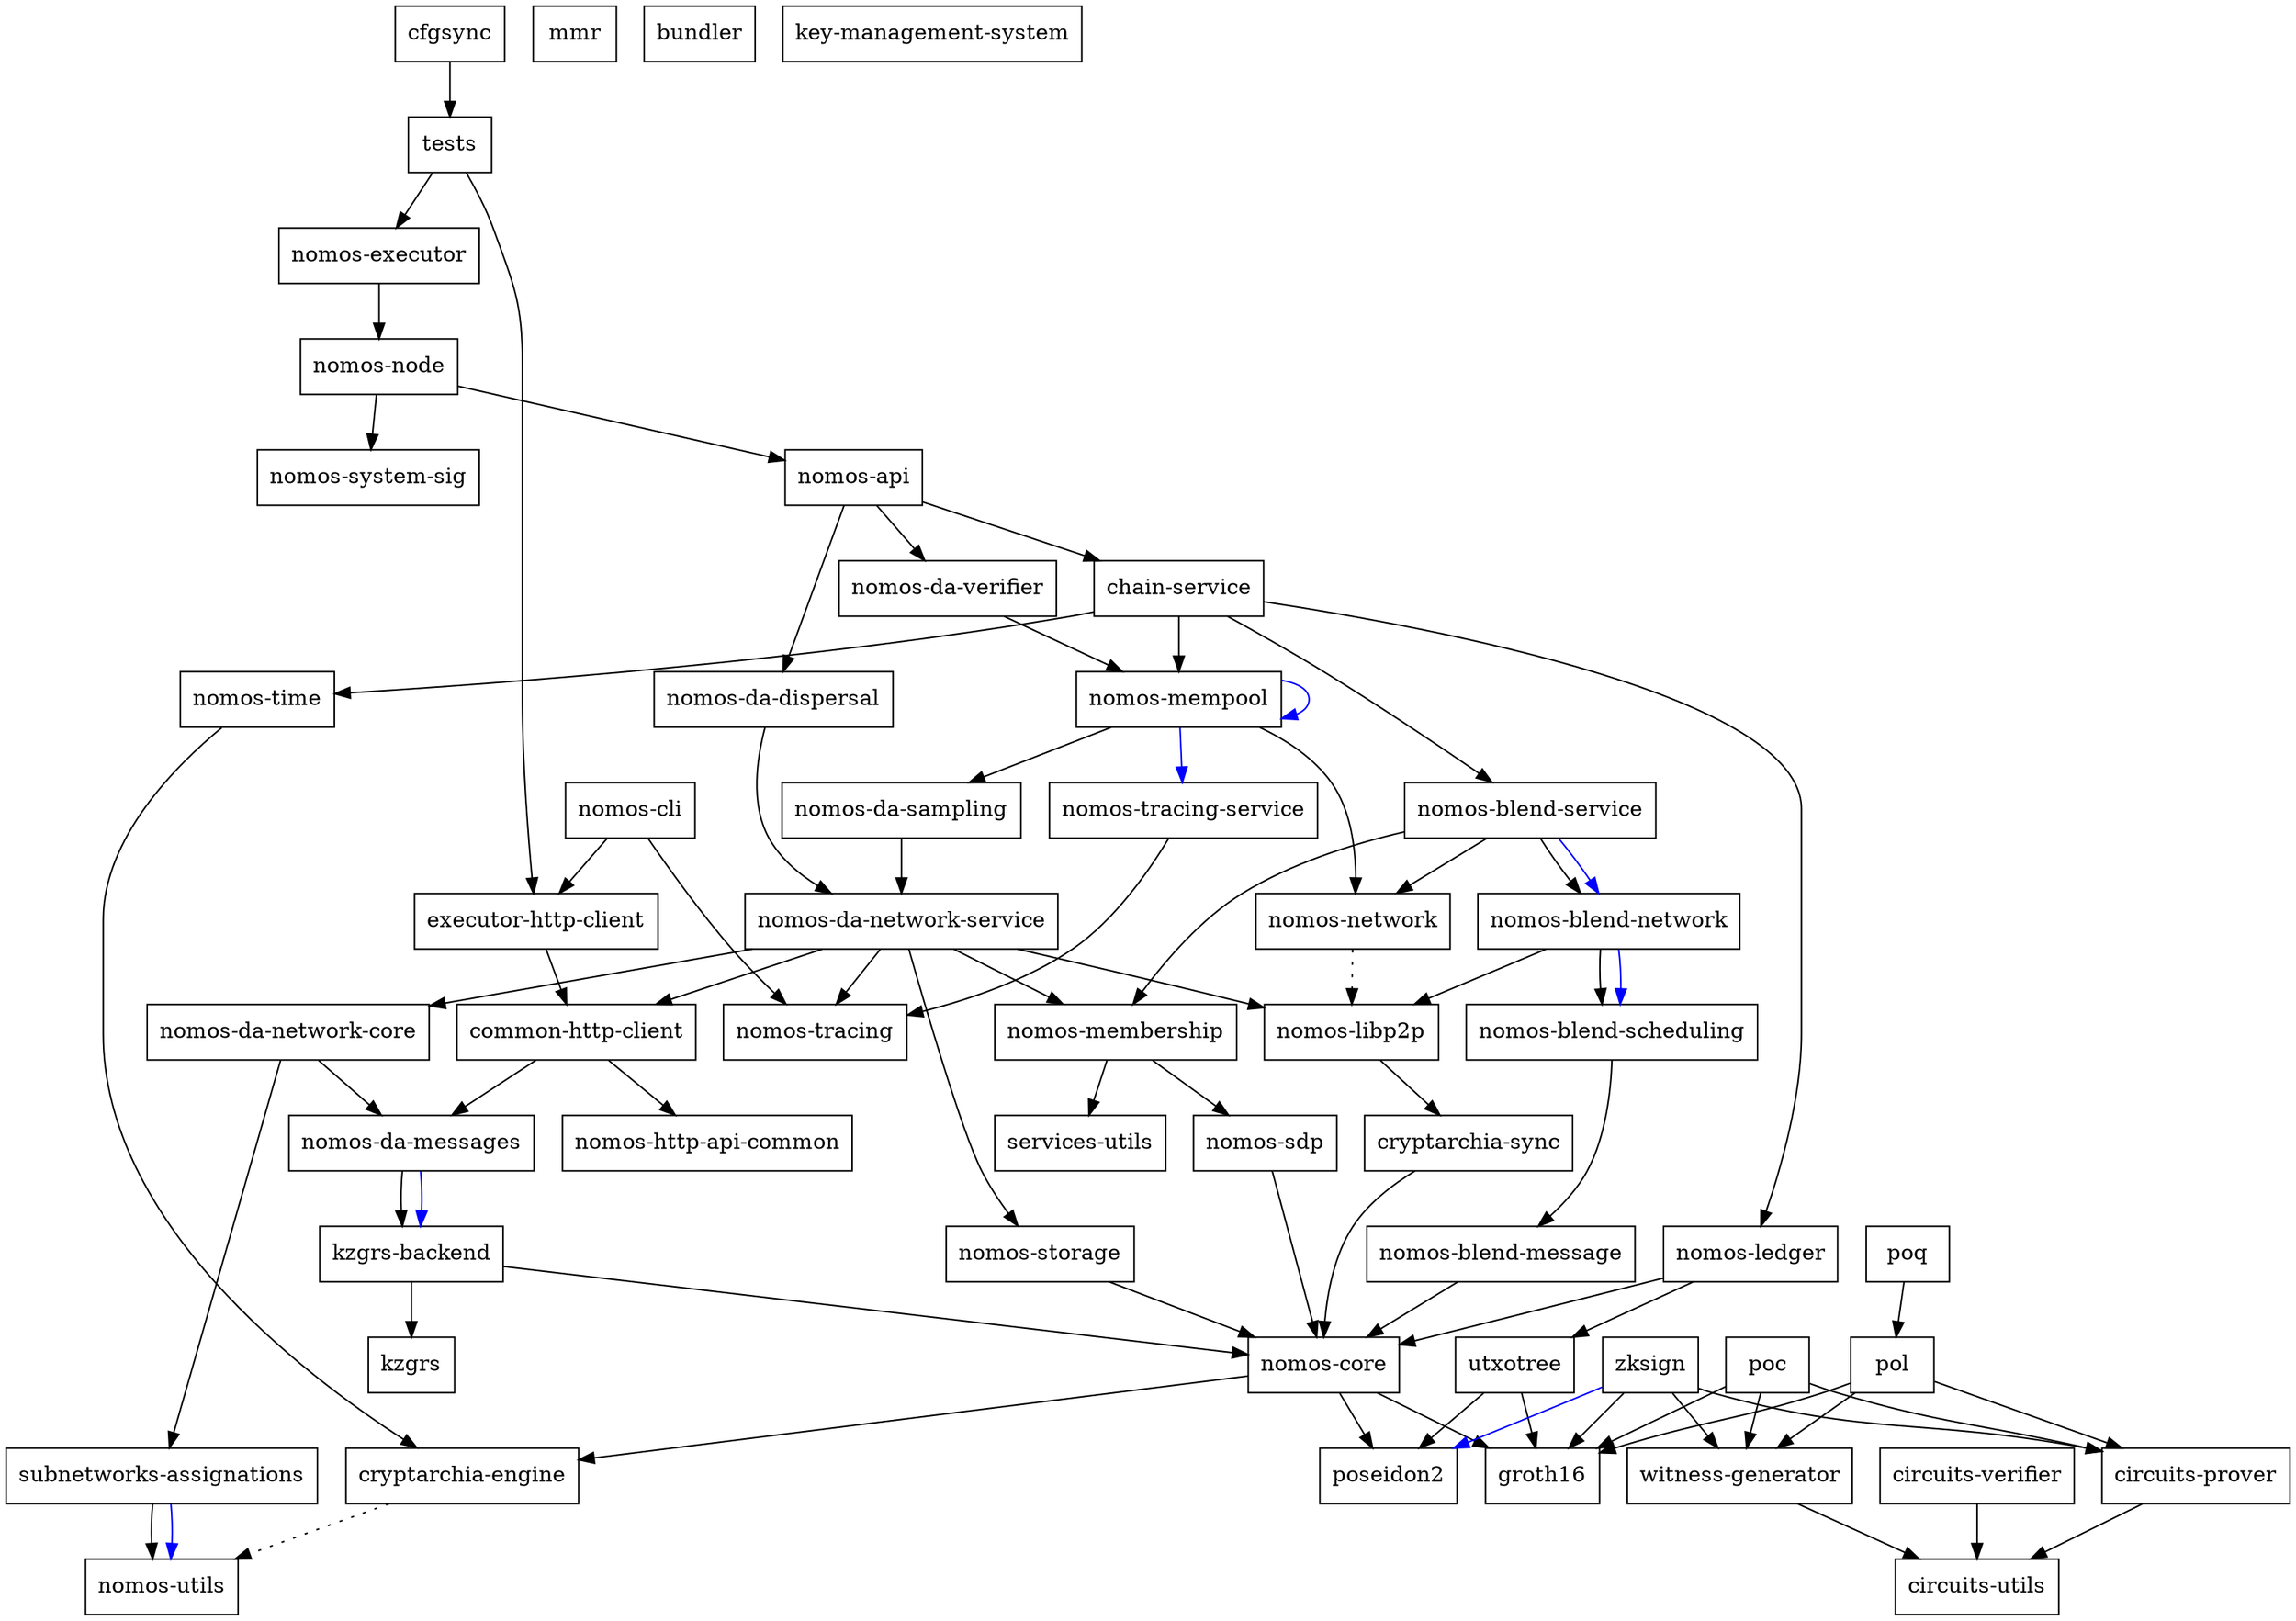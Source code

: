 digraph {
    0 [ label = "cryptarchia-engine" shape = box]
    1 [ label = "nomos-utils" shape = box]
    2 [ label = "cryptarchia-sync" shape = box]
    3 [ label = "nomos-core" shape = box]
    4 [ label = "groth16" shape = box]
    5 [ label = "poseidon2" shape = box]
    6 [ label = "nomos-ledger" shape = box]
    7 [ label = "utxotree" shape = box]
    8 [ label = "mmr" shape = box]
    9 [ label = "nomos-http-api-common" shape = box]
    10 [ label = "nomos-executor" shape = box]
    11 [ label = "kzgrs-backend" shape = box]
    12 [ label = "kzgrs" shape = box]
    13 [ label = "nomos-api" shape = box]
    14 [ label = "chain-service" shape = box]
    15 [ label = "nomos-blend-service" shape = box]
    16 [ label = "nomos-blend-message" shape = box]
    17 [ label = "nomos-blend-network" shape = box]
    18 [ label = "nomos-blend-scheduling" shape = box]
    19 [ label = "nomos-libp2p" shape = box]
    20 [ label = "nomos-membership" shape = box]
    21 [ label = "nomos-sdp" shape = box]
    22 [ label = "services-utils" shape = box]
    23 [ label = "nomos-network" shape = box]
    24 [ label = "nomos-da-sampling" shape = box]
    25 [ label = "nomos-da-network-core" shape = box]
    26 [ label = "nomos-da-messages" shape = box]
    27 [ label = "subnetworks-assignations" shape = box]
    28 [ label = "nomos-da-network-service" shape = box]
    29 [ label = "common-http-client" shape = box]
    30 [ label = "nomos-storage" shape = box]
    31 [ label = "nomos-tracing" shape = box]
    32 [ label = "nomos-mempool" shape = box]
    33 [ label = "nomos-tracing-service" shape = box]
    34 [ label = "nomos-time" shape = box]
    35 [ label = "nomos-da-dispersal" shape = box]
    36 [ label = "nomos-da-verifier" shape = box]
    37 [ label = "nomos-node" shape = box]
    38 [ label = "nomos-system-sig" shape = box]
    39 [ label = "executor-http-client" shape = box]
    40 [ label = "bundler" shape = box]
    41 [ label = "nomos-cli" shape = box]
    42 [ label = "key-management-system" shape = box]
    43 [ label = "cfgsync" shape = box]
    44 [ label = "tests" shape = box]
    45 [ label = "circuits-prover" shape = box]
    46 [ label = "circuits-utils" shape = box]
    47 [ label = "circuits-verifier" shape = box]
    48 [ label = "witness-generator" shape = box]
    49 [ label = "poc" shape = box]
    50 [ label = "pol" shape = box]
    51 [ label = "poq" shape = box]
    52 [ label = "zksign" shape = box]
    0 -> 1 [ style = dotted]
    2 -> 3 [ ]
    3 -> 0 [ ]
    3 -> 4 [ ]
    3 -> 5 [ ]
    6 -> 3 [ ]
    6 -> 7 [ ]
    7 -> 4 [ ]
    7 -> 5 [ ]
    10 -> 37 [ ]
    11 -> 12 [ ]
    11 -> 3 [ ]
    13 -> 14 [ ]
    13 -> 35 [ ]
    13 -> 36 [ ]
    14 -> 15 [ ]
    14 -> 6 [ ]
    14 -> 32 [ ]
    14 -> 34 [ ]
    15 -> 17 [ ]
    15 -> 17 [ color = blue]
    15 -> 20 [ ]
    15 -> 23 [ ]
    16 -> 3 [ ]
    17 -> 18 [ ]
    17 -> 18 [ color = blue]
    17 -> 19 [ ]
    18 -> 16 [ ]
    19 -> 2 [ ]
    20 -> 21 [ ]
    20 -> 22 [ ]
    21 -> 3 [ ]
    23 -> 19 [ style = dotted]
    24 -> 28 [ ]
    25 -> 26 [ ]
    25 -> 27 [ ]
    26 -> 11 [ ]
    26 -> 11 [ color = blue]
    27 -> 1 [ ]
    27 -> 1 [ color = blue]
    28 -> 29 [ ]
    28 -> 25 [ ]
    28 -> 19 [ ]
    28 -> 20 [ ]
    28 -> 30 [ ]
    28 -> 31 [ ]
    29 -> 26 [ ]
    29 -> 9 [ ]
    30 -> 3 [ ]
    32 -> 24 [ ]
    32 -> 32 [ color = blue]
    32 -> 23 [ ]
    32 -> 33 [ color = blue]
    33 -> 31 [ ]
    34 -> 0 [ ]
    35 -> 28 [ ]
    36 -> 32 [ ]
    37 -> 13 [ ]
    37 -> 38 [ ]
    39 -> 29 [ ]
    41 -> 39 [ ]
    41 -> 31 [ ]
    43 -> 44 [ ]
    44 -> 39 [ ]
    44 -> 10 [ ]
    45 -> 46 [ ]
    47 -> 46 [ ]
    48 -> 46 [ ]
    49 -> 45 [ ]
    49 -> 4 [ ]
    49 -> 48 [ ]
    50 -> 45 [ ]
    50 -> 4 [ ]
    50 -> 48 [ ]
    51 -> 50 [ ]
    52 -> 45 [ ]
    52 -> 4 [ ]
    52 -> 5 [ color = blue]
    52 -> 48 [ ]
}

